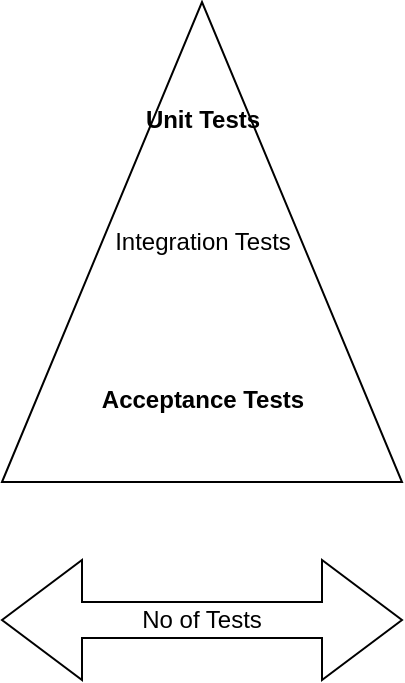 <mxfile version="13.1.3">
    <diagram id="6hGFLwfOUW9BJ-s0fimq" name="Page-1">
        <mxGraphModel dx="1155" dy="525" grid="1" gridSize="10" guides="1" tooltips="1" connect="1" arrows="1" fold="1" page="1" pageScale="1" pageWidth="827" pageHeight="1169" math="0" shadow="0">
            <root>
                <mxCell id="0"/>
                <mxCell id="1" parent="0"/>
                <mxCell id="2" value="" style="triangle;whiteSpace=wrap;html=1;rotation=-90;" vertex="1" parent="1">
                    <mxGeometry x="190" y="141" width="240" height="200" as="geometry"/>
                </mxCell>
                <mxCell id="5" value="Acceptance Tests" style="text;html=1;align=center;verticalAlign=middle;resizable=0;points=[];autosize=1;fontStyle=1" vertex="1" parent="1">
                    <mxGeometry x="250" y="310" width="120" height="20" as="geometry"/>
                </mxCell>
                <mxCell id="6" value="Integration Tests" style="text;html=1;align=center;verticalAlign=middle;resizable=0;points=[];autosize=1;" vertex="1" parent="1">
                    <mxGeometry x="260" y="231" width="100" height="20" as="geometry"/>
                </mxCell>
                <mxCell id="7" value="Unit Tests" style="text;html=1;align=center;verticalAlign=middle;resizable=0;points=[];autosize=1;fontStyle=1" vertex="1" parent="1">
                    <mxGeometry x="275" y="170" width="70" height="20" as="geometry"/>
                </mxCell>
                <mxCell id="8" value="No of Tests" style="shape=doubleArrow;whiteSpace=wrap;html=1;" vertex="1" parent="1">
                    <mxGeometry x="210" y="400" width="200" height="60" as="geometry"/>
                </mxCell>
            </root>
        </mxGraphModel>
    </diagram>
</mxfile>
